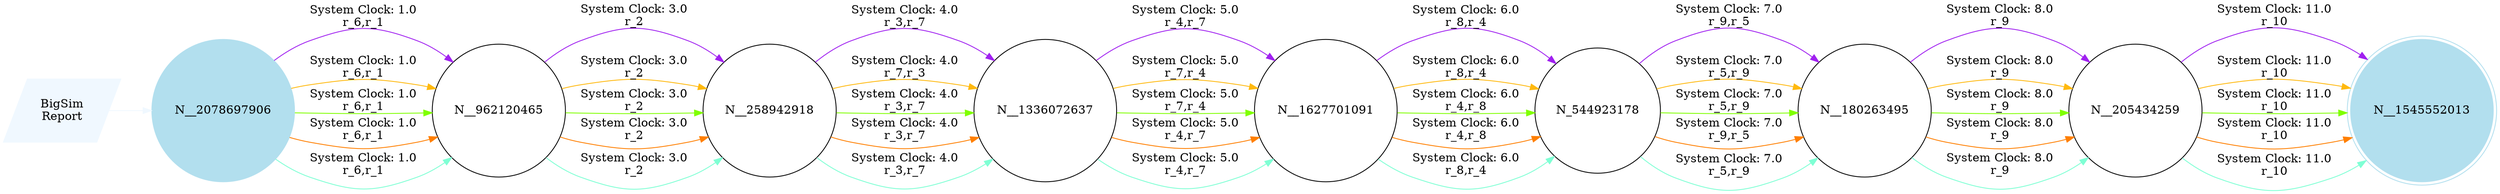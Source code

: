 digraph reaction_graph {
   rankdir=LR;
   Node [shape = circle];
   BigSim_Report [shape = parallelogram color = aliceblue style=filled label="BigSim
Report"];
BigSim_Report -> N__2078697906[color = aliceblue label = ""];
 N__2078697906
 [shape=circle, color=lightblue2, style=filled];
N__1627701091[ label="N__1627701091"];
 N__1627701091 -> N_544923178[ color = purple label = "System Clock: 6.0
r_8,r_4"];
N__180263495[ label="N__180263495"];
 N__180263495 -> N__205434259[ color = purple label = "System Clock: 8.0
r_9"];
N__205434259[ label="N__205434259"];
 N__205434259 -> N__1545552013[ color = purple label = "System Clock: 11.0
r_10"];
N__258942918[ label="N__258942918"];
 N__258942918 -> N__1336072637[ color = purple label = "System Clock: 4.0
r_3,r_7"];
N__2078697906[ label="N__2078697906"];
 N__2078697906 -> N__962120465[ color = purple label = "System Clock: 1.0
r_6,r_1"];
N__1545552013[ shape = doublecircle, color=lightblue2, style=filled, label="N__1545552013"];
N__1336072637[ label="N__1336072637"];
 N__1336072637 -> N__1627701091[ color = purple label = "System Clock: 5.0
r_4,r_7"];
N_544923178[ label="N_544923178"];
 N_544923178 -> N__180263495[ color = purple label = "System Clock: 7.0
r_9,r_5"];
N__962120465[ label="N__962120465"];
 N__962120465 -> N__258942918[ color = purple label = "System Clock: 3.0
r_2"];
N__1627701091[ label="N__1627701091"];
 N__1627701091 -> N_544923178[ color = darkgoldenrod1 label = "System Clock: 6.0
r_8,r_4"];
N__180263495[ label="N__180263495"];
 N__180263495 -> N__205434259[ color = darkgoldenrod1 label = "System Clock: 8.0
r_9"];
N__205434259[ label="N__205434259"];
 N__205434259 -> N__1545552013[ color = darkgoldenrod1 label = "System Clock: 11.0
r_10"];
N__258942918[ label="N__258942918"];
 N__258942918 -> N__1336072637[ color = darkgoldenrod1 label = "System Clock: 4.0
r_7,r_3"];
N__2078697906[ label="N__2078697906"];
 N__2078697906 -> N__962120465[ color = darkgoldenrod1 label = "System Clock: 1.0
r_6,r_1"];
N__1545552013[ shape = doublecircle, color=lightblue2, style=filled, label="N__1545552013"];
N__1336072637[ label="N__1336072637"];
 N__1336072637 -> N__1627701091[ color = darkgoldenrod1 label = "System Clock: 5.0
r_7,r_4"];
N_544923178[ label="N_544923178"];
 N_544923178 -> N__180263495[ color = darkgoldenrod1 label = "System Clock: 7.0
r_5,r_9"];
N__962120465[ label="N__962120465"];
 N__962120465 -> N__258942918[ color = darkgoldenrod1 label = "System Clock: 3.0
r_2"];
N__1627701091[ label="N__1627701091"];
 N__1627701091 -> N_544923178[ color = chartreuse1 label = "System Clock: 6.0
r_4,r_8"];
N__180263495[ label="N__180263495"];
 N__180263495 -> N__205434259[ color = chartreuse1 label = "System Clock: 8.0
r_9"];
N__205434259[ label="N__205434259"];
 N__205434259 -> N__1545552013[ color = chartreuse1 label = "System Clock: 11.0
r_10"];
N__258942918[ label="N__258942918"];
 N__258942918 -> N__1336072637[ color = chartreuse1 label = "System Clock: 4.0
r_3,r_7"];
N__2078697906[ label="N__2078697906"];
 N__2078697906 -> N__962120465[ color = chartreuse1 label = "System Clock: 1.0
r_6,r_1"];
N__1545552013[ shape = doublecircle, color=lightblue2, style=filled, label="N__1545552013"];
N__1336072637[ label="N__1336072637"];
 N__1336072637 -> N__1627701091[ color = chartreuse1 label = "System Clock: 5.0
r_7,r_4"];
N_544923178[ label="N_544923178"];
 N_544923178 -> N__180263495[ color = chartreuse1 label = "System Clock: 7.0
r_5,r_9"];
N__962120465[ label="N__962120465"];
 N__962120465 -> N__258942918[ color = chartreuse1 label = "System Clock: 3.0
r_2"];
N__1627701091[ label="N__1627701091"];
 N__1627701091 -> N_544923178[ color = darkorange1 label = "System Clock: 6.0
r_4,r_8"];
N__180263495[ label="N__180263495"];
 N__180263495 -> N__205434259[ color = darkorange1 label = "System Clock: 8.0
r_9"];
N__205434259[ label="N__205434259"];
 N__205434259 -> N__1545552013[ color = darkorange1 label = "System Clock: 11.0
r_10"];
N__258942918[ label="N__258942918"];
 N__258942918 -> N__1336072637[ color = darkorange1 label = "System Clock: 4.0
r_3,r_7"];
N__2078697906[ label="N__2078697906"];
 N__2078697906 -> N__962120465[ color = darkorange1 label = "System Clock: 1.0
r_6,r_1"];
N__1545552013[ shape = doublecircle, color=lightblue2, style=filled, label="N__1545552013"];
N__1336072637[ label="N__1336072637"];
 N__1336072637 -> N__1627701091[ color = darkorange1 label = "System Clock: 5.0
r_4,r_7"];
N_544923178[ label="N_544923178"];
 N_544923178 -> N__180263495[ color = darkorange1 label = "System Clock: 7.0
r_9,r_5"];
N__962120465[ label="N__962120465"];
 N__962120465 -> N__258942918[ color = darkorange1 label = "System Clock: 3.0
r_2"];
N__1627701091[ label="N__1627701091"];
 N__1627701091 -> N_544923178[ color = aquamarine1 label = "System Clock: 6.0
r_8,r_4"];
N__180263495[ label="N__180263495"];
 N__180263495 -> N__205434259[ color = aquamarine1 label = "System Clock: 8.0
r_9"];
N__205434259[ label="N__205434259"];
 N__205434259 -> N__1545552013[ color = aquamarine1 label = "System Clock: 11.0
r_10"];
N__258942918[ label="N__258942918"];
 N__258942918 -> N__1336072637[ color = aquamarine1 label = "System Clock: 4.0
r_3,r_7"];
N__2078697906[ label="N__2078697906"];
 N__2078697906 -> N__962120465[ color = aquamarine1 label = "System Clock: 1.0
r_6,r_1"];
N__1545552013[ shape = doublecircle, color=lightblue2, style=filled, label="N__1545552013"];
N__1336072637[ label="N__1336072637"];
 N__1336072637 -> N__1627701091[ color = aquamarine1 label = "System Clock: 5.0
r_4,r_7"];
N_544923178[ label="N_544923178"];
 N_544923178 -> N__180263495[ color = aquamarine1 label = "System Clock: 7.0
r_5,r_9"];
N__962120465[ label="N__962120465"];
 N__962120465 -> N__258942918[ color = aquamarine1 label = "System Clock: 3.0
r_2"];
}
